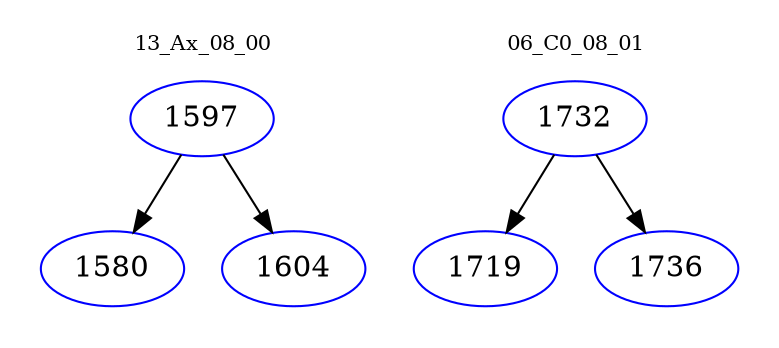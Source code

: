 digraph{
subgraph cluster_0 {
color = white
label = "13_Ax_08_00";
fontsize=10;
T0_1597 [label="1597", color="blue"]
T0_1597 -> T0_1580 [color="black"]
T0_1580 [label="1580", color="blue"]
T0_1597 -> T0_1604 [color="black"]
T0_1604 [label="1604", color="blue"]
}
subgraph cluster_1 {
color = white
label = "06_C0_08_01";
fontsize=10;
T1_1732 [label="1732", color="blue"]
T1_1732 -> T1_1719 [color="black"]
T1_1719 [label="1719", color="blue"]
T1_1732 -> T1_1736 [color="black"]
T1_1736 [label="1736", color="blue"]
}
}
